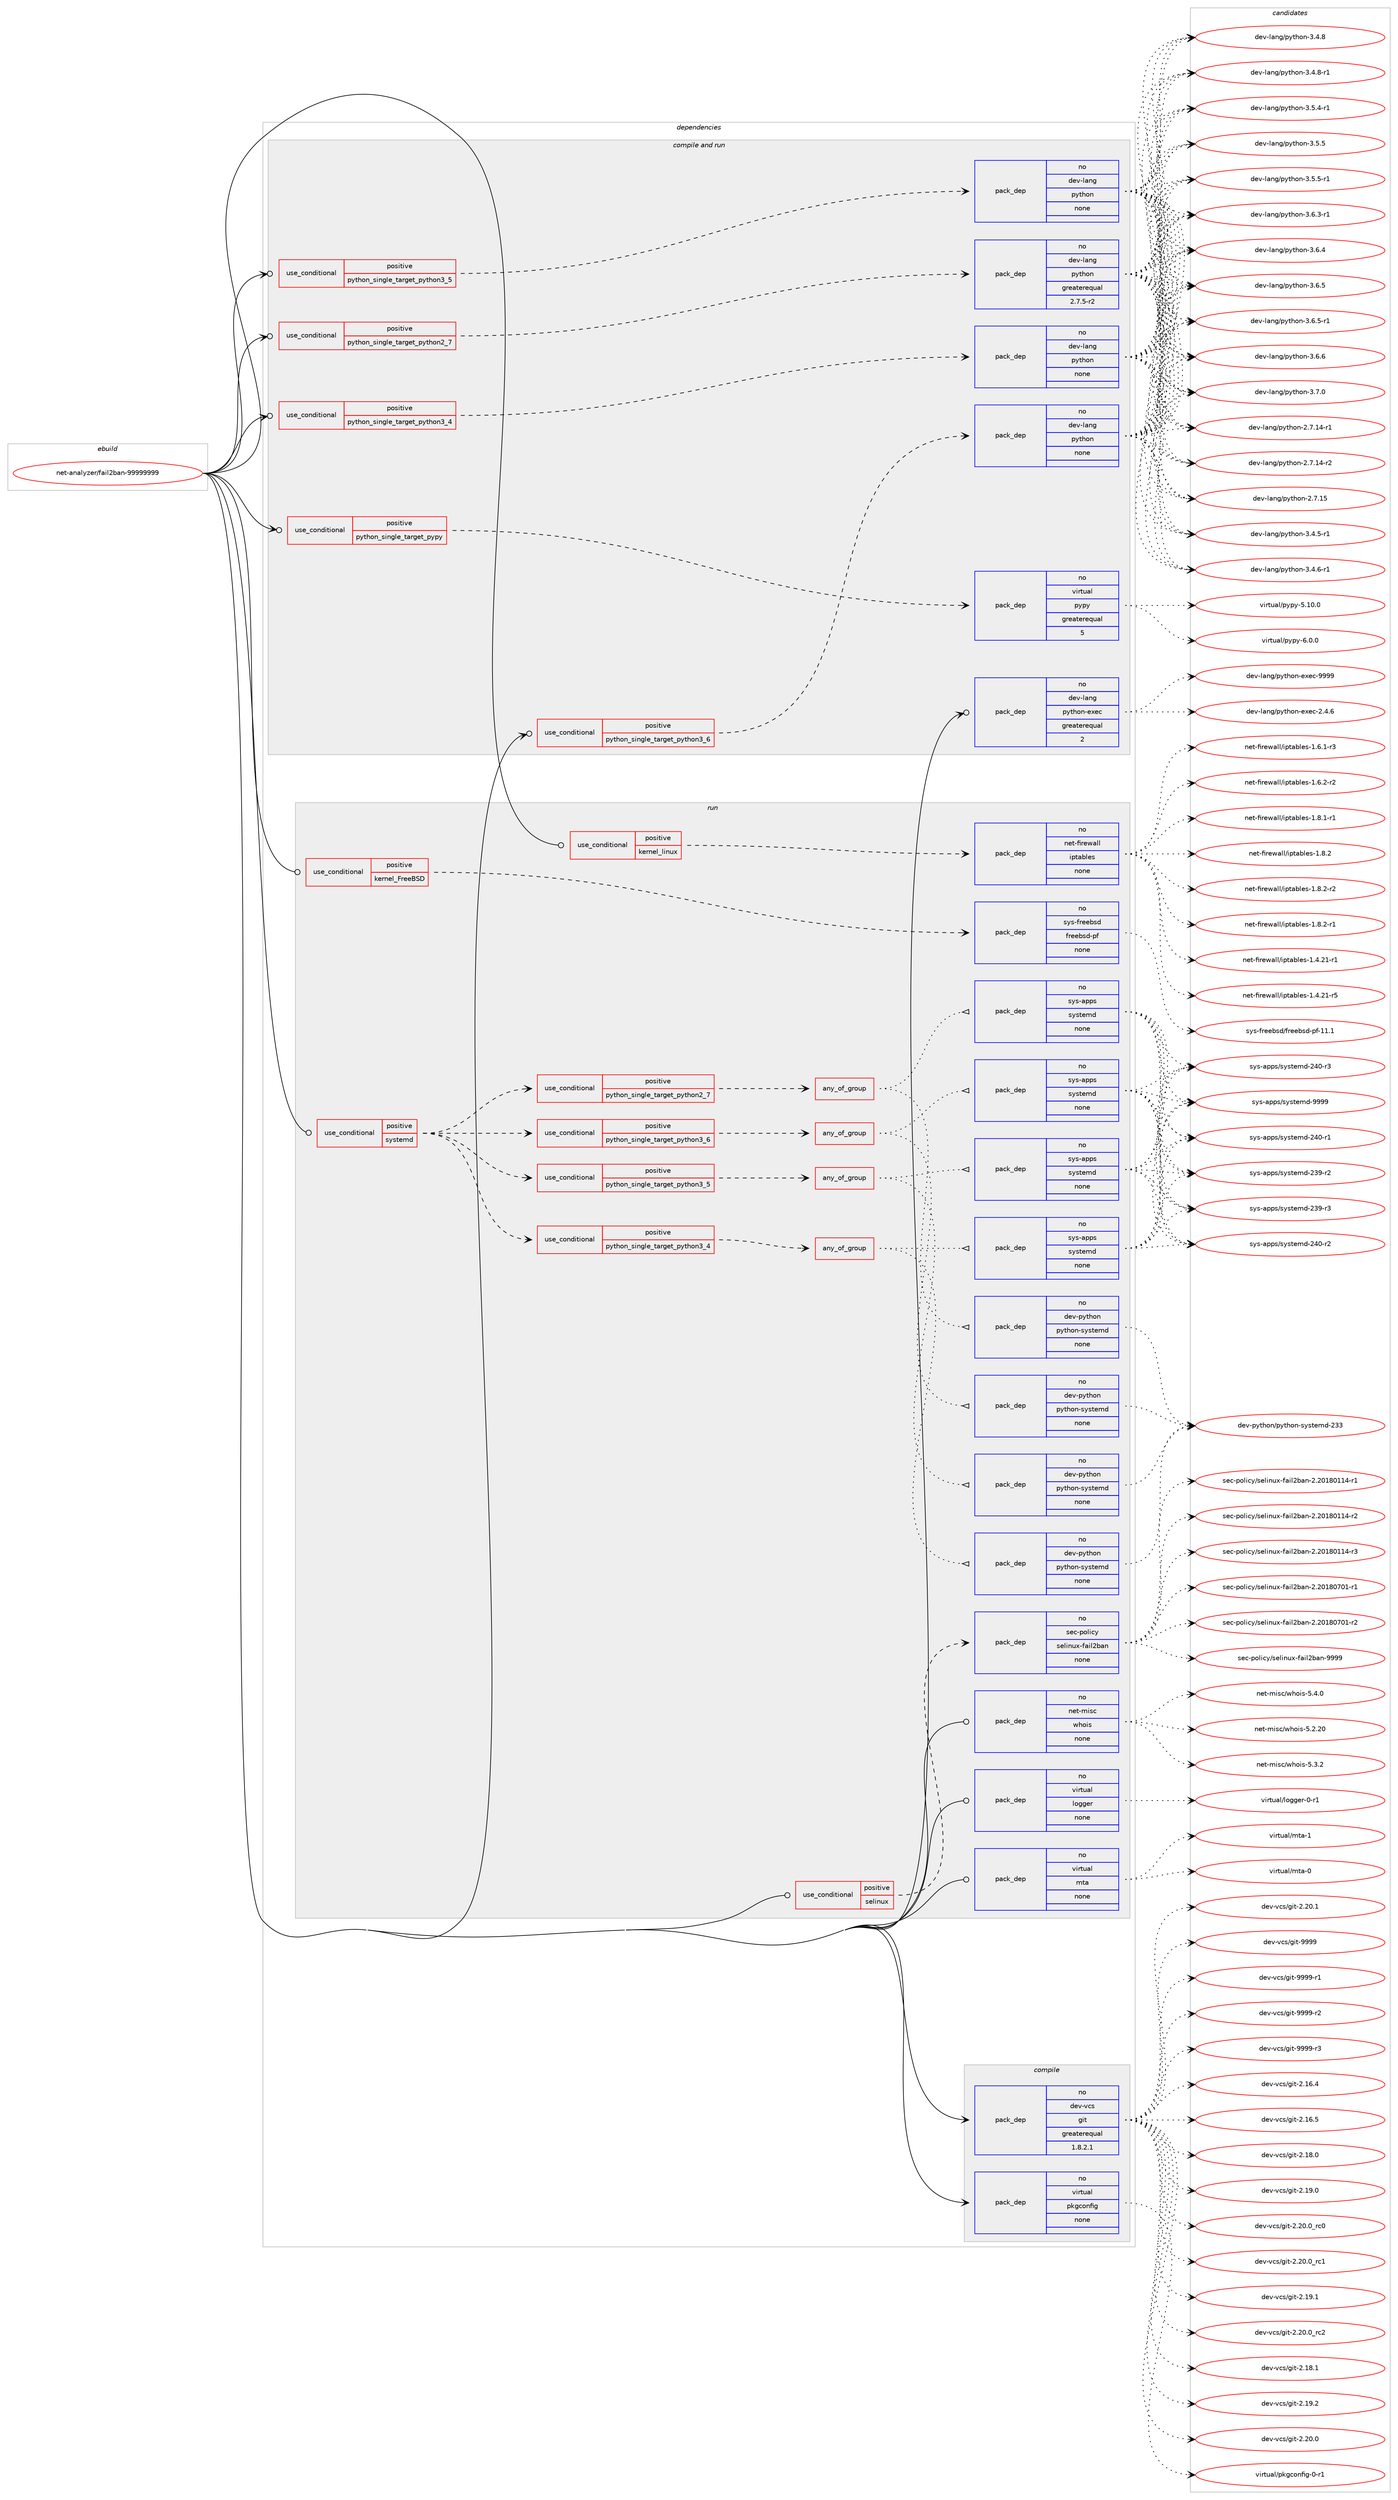 digraph prolog {

# *************
# Graph options
# *************

newrank=true;
concentrate=true;
compound=true;
graph [rankdir=LR,fontname=Helvetica,fontsize=10,ranksep=1.5];#, ranksep=2.5, nodesep=0.2];
edge  [arrowhead=vee];
node  [fontname=Helvetica,fontsize=10];

# **********
# The ebuild
# **********

subgraph cluster_leftcol {
color=gray;
rank=same;
label=<<i>ebuild</i>>;
id [label="net-analyzer/fail2ban-99999999", color=red, width=4, href="../net-analyzer/fail2ban-99999999.svg"];
}

# ****************
# The dependencies
# ****************

subgraph cluster_midcol {
color=gray;
label=<<i>dependencies</i>>;
subgraph cluster_compile {
fillcolor="#eeeeee";
style=filled;
label=<<i>compile</i>>;
subgraph pack2338 {
dependency2750 [label=<<TABLE BORDER="0" CELLBORDER="1" CELLSPACING="0" CELLPADDING="4" WIDTH="220"><TR><TD ROWSPAN="6" CELLPADDING="30">pack_dep</TD></TR><TR><TD WIDTH="110">no</TD></TR><TR><TD>dev-vcs</TD></TR><TR><TD>git</TD></TR><TR><TD>greaterequal</TD></TR><TR><TD>1.8.2.1</TD></TR></TABLE>>, shape=none, color=blue];
}
id:e -> dependency2750:w [weight=20,style="solid",arrowhead="vee"];
subgraph pack2339 {
dependency2751 [label=<<TABLE BORDER="0" CELLBORDER="1" CELLSPACING="0" CELLPADDING="4" WIDTH="220"><TR><TD ROWSPAN="6" CELLPADDING="30">pack_dep</TD></TR><TR><TD WIDTH="110">no</TD></TR><TR><TD>virtual</TD></TR><TR><TD>pkgconfig</TD></TR><TR><TD>none</TD></TR><TR><TD></TD></TR></TABLE>>, shape=none, color=blue];
}
id:e -> dependency2751:w [weight=20,style="solid",arrowhead="vee"];
}
subgraph cluster_compileandrun {
fillcolor="#eeeeee";
style=filled;
label=<<i>compile and run</i>>;
subgraph cond317 {
dependency2752 [label=<<TABLE BORDER="0" CELLBORDER="1" CELLSPACING="0" CELLPADDING="4"><TR><TD ROWSPAN="3" CELLPADDING="10">use_conditional</TD></TR><TR><TD>positive</TD></TR><TR><TD>python_single_target_pypy</TD></TR></TABLE>>, shape=none, color=red];
subgraph pack2340 {
dependency2753 [label=<<TABLE BORDER="0" CELLBORDER="1" CELLSPACING="0" CELLPADDING="4" WIDTH="220"><TR><TD ROWSPAN="6" CELLPADDING="30">pack_dep</TD></TR><TR><TD WIDTH="110">no</TD></TR><TR><TD>virtual</TD></TR><TR><TD>pypy</TD></TR><TR><TD>greaterequal</TD></TR><TR><TD>5</TD></TR></TABLE>>, shape=none, color=blue];
}
dependency2752:e -> dependency2753:w [weight=20,style="dashed",arrowhead="vee"];
}
id:e -> dependency2752:w [weight=20,style="solid",arrowhead="odotvee"];
subgraph cond318 {
dependency2754 [label=<<TABLE BORDER="0" CELLBORDER="1" CELLSPACING="0" CELLPADDING="4"><TR><TD ROWSPAN="3" CELLPADDING="10">use_conditional</TD></TR><TR><TD>positive</TD></TR><TR><TD>python_single_target_python2_7</TD></TR></TABLE>>, shape=none, color=red];
subgraph pack2341 {
dependency2755 [label=<<TABLE BORDER="0" CELLBORDER="1" CELLSPACING="0" CELLPADDING="4" WIDTH="220"><TR><TD ROWSPAN="6" CELLPADDING="30">pack_dep</TD></TR><TR><TD WIDTH="110">no</TD></TR><TR><TD>dev-lang</TD></TR><TR><TD>python</TD></TR><TR><TD>greaterequal</TD></TR><TR><TD>2.7.5-r2</TD></TR></TABLE>>, shape=none, color=blue];
}
dependency2754:e -> dependency2755:w [weight=20,style="dashed",arrowhead="vee"];
}
id:e -> dependency2754:w [weight=20,style="solid",arrowhead="odotvee"];
subgraph cond319 {
dependency2756 [label=<<TABLE BORDER="0" CELLBORDER="1" CELLSPACING="0" CELLPADDING="4"><TR><TD ROWSPAN="3" CELLPADDING="10">use_conditional</TD></TR><TR><TD>positive</TD></TR><TR><TD>python_single_target_python3_4</TD></TR></TABLE>>, shape=none, color=red];
subgraph pack2342 {
dependency2757 [label=<<TABLE BORDER="0" CELLBORDER="1" CELLSPACING="0" CELLPADDING="4" WIDTH="220"><TR><TD ROWSPAN="6" CELLPADDING="30">pack_dep</TD></TR><TR><TD WIDTH="110">no</TD></TR><TR><TD>dev-lang</TD></TR><TR><TD>python</TD></TR><TR><TD>none</TD></TR><TR><TD></TD></TR></TABLE>>, shape=none, color=blue];
}
dependency2756:e -> dependency2757:w [weight=20,style="dashed",arrowhead="vee"];
}
id:e -> dependency2756:w [weight=20,style="solid",arrowhead="odotvee"];
subgraph cond320 {
dependency2758 [label=<<TABLE BORDER="0" CELLBORDER="1" CELLSPACING="0" CELLPADDING="4"><TR><TD ROWSPAN="3" CELLPADDING="10">use_conditional</TD></TR><TR><TD>positive</TD></TR><TR><TD>python_single_target_python3_5</TD></TR></TABLE>>, shape=none, color=red];
subgraph pack2343 {
dependency2759 [label=<<TABLE BORDER="0" CELLBORDER="1" CELLSPACING="0" CELLPADDING="4" WIDTH="220"><TR><TD ROWSPAN="6" CELLPADDING="30">pack_dep</TD></TR><TR><TD WIDTH="110">no</TD></TR><TR><TD>dev-lang</TD></TR><TR><TD>python</TD></TR><TR><TD>none</TD></TR><TR><TD></TD></TR></TABLE>>, shape=none, color=blue];
}
dependency2758:e -> dependency2759:w [weight=20,style="dashed",arrowhead="vee"];
}
id:e -> dependency2758:w [weight=20,style="solid",arrowhead="odotvee"];
subgraph cond321 {
dependency2760 [label=<<TABLE BORDER="0" CELLBORDER="1" CELLSPACING="0" CELLPADDING="4"><TR><TD ROWSPAN="3" CELLPADDING="10">use_conditional</TD></TR><TR><TD>positive</TD></TR><TR><TD>python_single_target_python3_6</TD></TR></TABLE>>, shape=none, color=red];
subgraph pack2344 {
dependency2761 [label=<<TABLE BORDER="0" CELLBORDER="1" CELLSPACING="0" CELLPADDING="4" WIDTH="220"><TR><TD ROWSPAN="6" CELLPADDING="30">pack_dep</TD></TR><TR><TD WIDTH="110">no</TD></TR><TR><TD>dev-lang</TD></TR><TR><TD>python</TD></TR><TR><TD>none</TD></TR><TR><TD></TD></TR></TABLE>>, shape=none, color=blue];
}
dependency2760:e -> dependency2761:w [weight=20,style="dashed",arrowhead="vee"];
}
id:e -> dependency2760:w [weight=20,style="solid",arrowhead="odotvee"];
subgraph pack2345 {
dependency2762 [label=<<TABLE BORDER="0" CELLBORDER="1" CELLSPACING="0" CELLPADDING="4" WIDTH="220"><TR><TD ROWSPAN="6" CELLPADDING="30">pack_dep</TD></TR><TR><TD WIDTH="110">no</TD></TR><TR><TD>dev-lang</TD></TR><TR><TD>python-exec</TD></TR><TR><TD>greaterequal</TD></TR><TR><TD>2</TD></TR></TABLE>>, shape=none, color=blue];
}
id:e -> dependency2762:w [weight=20,style="solid",arrowhead="odotvee"];
}
subgraph cluster_run {
fillcolor="#eeeeee";
style=filled;
label=<<i>run</i>>;
subgraph cond322 {
dependency2763 [label=<<TABLE BORDER="0" CELLBORDER="1" CELLSPACING="0" CELLPADDING="4"><TR><TD ROWSPAN="3" CELLPADDING="10">use_conditional</TD></TR><TR><TD>positive</TD></TR><TR><TD>kernel_FreeBSD</TD></TR></TABLE>>, shape=none, color=red];
subgraph pack2346 {
dependency2764 [label=<<TABLE BORDER="0" CELLBORDER="1" CELLSPACING="0" CELLPADDING="4" WIDTH="220"><TR><TD ROWSPAN="6" CELLPADDING="30">pack_dep</TD></TR><TR><TD WIDTH="110">no</TD></TR><TR><TD>sys-freebsd</TD></TR><TR><TD>freebsd-pf</TD></TR><TR><TD>none</TD></TR><TR><TD></TD></TR></TABLE>>, shape=none, color=blue];
}
dependency2763:e -> dependency2764:w [weight=20,style="dashed",arrowhead="vee"];
}
id:e -> dependency2763:w [weight=20,style="solid",arrowhead="odot"];
subgraph cond323 {
dependency2765 [label=<<TABLE BORDER="0" CELLBORDER="1" CELLSPACING="0" CELLPADDING="4"><TR><TD ROWSPAN="3" CELLPADDING="10">use_conditional</TD></TR><TR><TD>positive</TD></TR><TR><TD>kernel_linux</TD></TR></TABLE>>, shape=none, color=red];
subgraph pack2347 {
dependency2766 [label=<<TABLE BORDER="0" CELLBORDER="1" CELLSPACING="0" CELLPADDING="4" WIDTH="220"><TR><TD ROWSPAN="6" CELLPADDING="30">pack_dep</TD></TR><TR><TD WIDTH="110">no</TD></TR><TR><TD>net-firewall</TD></TR><TR><TD>iptables</TD></TR><TR><TD>none</TD></TR><TR><TD></TD></TR></TABLE>>, shape=none, color=blue];
}
dependency2765:e -> dependency2766:w [weight=20,style="dashed",arrowhead="vee"];
}
id:e -> dependency2765:w [weight=20,style="solid",arrowhead="odot"];
subgraph cond324 {
dependency2767 [label=<<TABLE BORDER="0" CELLBORDER="1" CELLSPACING="0" CELLPADDING="4"><TR><TD ROWSPAN="3" CELLPADDING="10">use_conditional</TD></TR><TR><TD>positive</TD></TR><TR><TD>selinux</TD></TR></TABLE>>, shape=none, color=red];
subgraph pack2348 {
dependency2768 [label=<<TABLE BORDER="0" CELLBORDER="1" CELLSPACING="0" CELLPADDING="4" WIDTH="220"><TR><TD ROWSPAN="6" CELLPADDING="30">pack_dep</TD></TR><TR><TD WIDTH="110">no</TD></TR><TR><TD>sec-policy</TD></TR><TR><TD>selinux-fail2ban</TD></TR><TR><TD>none</TD></TR><TR><TD></TD></TR></TABLE>>, shape=none, color=blue];
}
dependency2767:e -> dependency2768:w [weight=20,style="dashed",arrowhead="vee"];
}
id:e -> dependency2767:w [weight=20,style="solid",arrowhead="odot"];
subgraph cond325 {
dependency2769 [label=<<TABLE BORDER="0" CELLBORDER="1" CELLSPACING="0" CELLPADDING="4"><TR><TD ROWSPAN="3" CELLPADDING="10">use_conditional</TD></TR><TR><TD>positive</TD></TR><TR><TD>systemd</TD></TR></TABLE>>, shape=none, color=red];
subgraph cond326 {
dependency2770 [label=<<TABLE BORDER="0" CELLBORDER="1" CELLSPACING="0" CELLPADDING="4"><TR><TD ROWSPAN="3" CELLPADDING="10">use_conditional</TD></TR><TR><TD>positive</TD></TR><TR><TD>python_single_target_python2_7</TD></TR></TABLE>>, shape=none, color=red];
subgraph any94 {
dependency2771 [label=<<TABLE BORDER="0" CELLBORDER="1" CELLSPACING="0" CELLPADDING="4"><TR><TD CELLPADDING="10">any_of_group</TD></TR></TABLE>>, shape=none, color=red];subgraph pack2349 {
dependency2772 [label=<<TABLE BORDER="0" CELLBORDER="1" CELLSPACING="0" CELLPADDING="4" WIDTH="220"><TR><TD ROWSPAN="6" CELLPADDING="30">pack_dep</TD></TR><TR><TD WIDTH="110">no</TD></TR><TR><TD>dev-python</TD></TR><TR><TD>python-systemd</TD></TR><TR><TD>none</TD></TR><TR><TD></TD></TR></TABLE>>, shape=none, color=blue];
}
dependency2771:e -> dependency2772:w [weight=20,style="dotted",arrowhead="oinv"];
subgraph pack2350 {
dependency2773 [label=<<TABLE BORDER="0" CELLBORDER="1" CELLSPACING="0" CELLPADDING="4" WIDTH="220"><TR><TD ROWSPAN="6" CELLPADDING="30">pack_dep</TD></TR><TR><TD WIDTH="110">no</TD></TR><TR><TD>sys-apps</TD></TR><TR><TD>systemd</TD></TR><TR><TD>none</TD></TR><TR><TD></TD></TR></TABLE>>, shape=none, color=blue];
}
dependency2771:e -> dependency2773:w [weight=20,style="dotted",arrowhead="oinv"];
}
dependency2770:e -> dependency2771:w [weight=20,style="dashed",arrowhead="vee"];
}
dependency2769:e -> dependency2770:w [weight=20,style="dashed",arrowhead="vee"];
subgraph cond327 {
dependency2774 [label=<<TABLE BORDER="0" CELLBORDER="1" CELLSPACING="0" CELLPADDING="4"><TR><TD ROWSPAN="3" CELLPADDING="10">use_conditional</TD></TR><TR><TD>positive</TD></TR><TR><TD>python_single_target_python3_4</TD></TR></TABLE>>, shape=none, color=red];
subgraph any95 {
dependency2775 [label=<<TABLE BORDER="0" CELLBORDER="1" CELLSPACING="0" CELLPADDING="4"><TR><TD CELLPADDING="10">any_of_group</TD></TR></TABLE>>, shape=none, color=red];subgraph pack2351 {
dependency2776 [label=<<TABLE BORDER="0" CELLBORDER="1" CELLSPACING="0" CELLPADDING="4" WIDTH="220"><TR><TD ROWSPAN="6" CELLPADDING="30">pack_dep</TD></TR><TR><TD WIDTH="110">no</TD></TR><TR><TD>dev-python</TD></TR><TR><TD>python-systemd</TD></TR><TR><TD>none</TD></TR><TR><TD></TD></TR></TABLE>>, shape=none, color=blue];
}
dependency2775:e -> dependency2776:w [weight=20,style="dotted",arrowhead="oinv"];
subgraph pack2352 {
dependency2777 [label=<<TABLE BORDER="0" CELLBORDER="1" CELLSPACING="0" CELLPADDING="4" WIDTH="220"><TR><TD ROWSPAN="6" CELLPADDING="30">pack_dep</TD></TR><TR><TD WIDTH="110">no</TD></TR><TR><TD>sys-apps</TD></TR><TR><TD>systemd</TD></TR><TR><TD>none</TD></TR><TR><TD></TD></TR></TABLE>>, shape=none, color=blue];
}
dependency2775:e -> dependency2777:w [weight=20,style="dotted",arrowhead="oinv"];
}
dependency2774:e -> dependency2775:w [weight=20,style="dashed",arrowhead="vee"];
}
dependency2769:e -> dependency2774:w [weight=20,style="dashed",arrowhead="vee"];
subgraph cond328 {
dependency2778 [label=<<TABLE BORDER="0" CELLBORDER="1" CELLSPACING="0" CELLPADDING="4"><TR><TD ROWSPAN="3" CELLPADDING="10">use_conditional</TD></TR><TR><TD>positive</TD></TR><TR><TD>python_single_target_python3_5</TD></TR></TABLE>>, shape=none, color=red];
subgraph any96 {
dependency2779 [label=<<TABLE BORDER="0" CELLBORDER="1" CELLSPACING="0" CELLPADDING="4"><TR><TD CELLPADDING="10">any_of_group</TD></TR></TABLE>>, shape=none, color=red];subgraph pack2353 {
dependency2780 [label=<<TABLE BORDER="0" CELLBORDER="1" CELLSPACING="0" CELLPADDING="4" WIDTH="220"><TR><TD ROWSPAN="6" CELLPADDING="30">pack_dep</TD></TR><TR><TD WIDTH="110">no</TD></TR><TR><TD>dev-python</TD></TR><TR><TD>python-systemd</TD></TR><TR><TD>none</TD></TR><TR><TD></TD></TR></TABLE>>, shape=none, color=blue];
}
dependency2779:e -> dependency2780:w [weight=20,style="dotted",arrowhead="oinv"];
subgraph pack2354 {
dependency2781 [label=<<TABLE BORDER="0" CELLBORDER="1" CELLSPACING="0" CELLPADDING="4" WIDTH="220"><TR><TD ROWSPAN="6" CELLPADDING="30">pack_dep</TD></TR><TR><TD WIDTH="110">no</TD></TR><TR><TD>sys-apps</TD></TR><TR><TD>systemd</TD></TR><TR><TD>none</TD></TR><TR><TD></TD></TR></TABLE>>, shape=none, color=blue];
}
dependency2779:e -> dependency2781:w [weight=20,style="dotted",arrowhead="oinv"];
}
dependency2778:e -> dependency2779:w [weight=20,style="dashed",arrowhead="vee"];
}
dependency2769:e -> dependency2778:w [weight=20,style="dashed",arrowhead="vee"];
subgraph cond329 {
dependency2782 [label=<<TABLE BORDER="0" CELLBORDER="1" CELLSPACING="0" CELLPADDING="4"><TR><TD ROWSPAN="3" CELLPADDING="10">use_conditional</TD></TR><TR><TD>positive</TD></TR><TR><TD>python_single_target_python3_6</TD></TR></TABLE>>, shape=none, color=red];
subgraph any97 {
dependency2783 [label=<<TABLE BORDER="0" CELLBORDER="1" CELLSPACING="0" CELLPADDING="4"><TR><TD CELLPADDING="10">any_of_group</TD></TR></TABLE>>, shape=none, color=red];subgraph pack2355 {
dependency2784 [label=<<TABLE BORDER="0" CELLBORDER="1" CELLSPACING="0" CELLPADDING="4" WIDTH="220"><TR><TD ROWSPAN="6" CELLPADDING="30">pack_dep</TD></TR><TR><TD WIDTH="110">no</TD></TR><TR><TD>dev-python</TD></TR><TR><TD>python-systemd</TD></TR><TR><TD>none</TD></TR><TR><TD></TD></TR></TABLE>>, shape=none, color=blue];
}
dependency2783:e -> dependency2784:w [weight=20,style="dotted",arrowhead="oinv"];
subgraph pack2356 {
dependency2785 [label=<<TABLE BORDER="0" CELLBORDER="1" CELLSPACING="0" CELLPADDING="4" WIDTH="220"><TR><TD ROWSPAN="6" CELLPADDING="30">pack_dep</TD></TR><TR><TD WIDTH="110">no</TD></TR><TR><TD>sys-apps</TD></TR><TR><TD>systemd</TD></TR><TR><TD>none</TD></TR><TR><TD></TD></TR></TABLE>>, shape=none, color=blue];
}
dependency2783:e -> dependency2785:w [weight=20,style="dotted",arrowhead="oinv"];
}
dependency2782:e -> dependency2783:w [weight=20,style="dashed",arrowhead="vee"];
}
dependency2769:e -> dependency2782:w [weight=20,style="dashed",arrowhead="vee"];
}
id:e -> dependency2769:w [weight=20,style="solid",arrowhead="odot"];
subgraph pack2357 {
dependency2786 [label=<<TABLE BORDER="0" CELLBORDER="1" CELLSPACING="0" CELLPADDING="4" WIDTH="220"><TR><TD ROWSPAN="6" CELLPADDING="30">pack_dep</TD></TR><TR><TD WIDTH="110">no</TD></TR><TR><TD>net-misc</TD></TR><TR><TD>whois</TD></TR><TR><TD>none</TD></TR><TR><TD></TD></TR></TABLE>>, shape=none, color=blue];
}
id:e -> dependency2786:w [weight=20,style="solid",arrowhead="odot"];
subgraph pack2358 {
dependency2787 [label=<<TABLE BORDER="0" CELLBORDER="1" CELLSPACING="0" CELLPADDING="4" WIDTH="220"><TR><TD ROWSPAN="6" CELLPADDING="30">pack_dep</TD></TR><TR><TD WIDTH="110">no</TD></TR><TR><TD>virtual</TD></TR><TR><TD>logger</TD></TR><TR><TD>none</TD></TR><TR><TD></TD></TR></TABLE>>, shape=none, color=blue];
}
id:e -> dependency2787:w [weight=20,style="solid",arrowhead="odot"];
subgraph pack2359 {
dependency2788 [label=<<TABLE BORDER="0" CELLBORDER="1" CELLSPACING="0" CELLPADDING="4" WIDTH="220"><TR><TD ROWSPAN="6" CELLPADDING="30">pack_dep</TD></TR><TR><TD WIDTH="110">no</TD></TR><TR><TD>virtual</TD></TR><TR><TD>mta</TD></TR><TR><TD>none</TD></TR><TR><TD></TD></TR></TABLE>>, shape=none, color=blue];
}
id:e -> dependency2788:w [weight=20,style="solid",arrowhead="odot"];
}
}

# **************
# The candidates
# **************

subgraph cluster_choices {
rank=same;
color=gray;
label=<<i>candidates</i>>;

subgraph choice2338 {
color=black;
nodesep=1;
choice10010111845118991154710310511645504649544652 [label="dev-vcs/git-2.16.4", color=red, width=4,href="../dev-vcs/git-2.16.4.svg"];
choice10010111845118991154710310511645504649544653 [label="dev-vcs/git-2.16.5", color=red, width=4,href="../dev-vcs/git-2.16.5.svg"];
choice10010111845118991154710310511645504649564648 [label="dev-vcs/git-2.18.0", color=red, width=4,href="../dev-vcs/git-2.18.0.svg"];
choice10010111845118991154710310511645504649574648 [label="dev-vcs/git-2.19.0", color=red, width=4,href="../dev-vcs/git-2.19.0.svg"];
choice10010111845118991154710310511645504650484648951149948 [label="dev-vcs/git-2.20.0_rc0", color=red, width=4,href="../dev-vcs/git-2.20.0_rc0.svg"];
choice10010111845118991154710310511645504650484648951149949 [label="dev-vcs/git-2.20.0_rc1", color=red, width=4,href="../dev-vcs/git-2.20.0_rc1.svg"];
choice10010111845118991154710310511645504649574649 [label="dev-vcs/git-2.19.1", color=red, width=4,href="../dev-vcs/git-2.19.1.svg"];
choice10010111845118991154710310511645504650484648951149950 [label="dev-vcs/git-2.20.0_rc2", color=red, width=4,href="../dev-vcs/git-2.20.0_rc2.svg"];
choice10010111845118991154710310511645504649564649 [label="dev-vcs/git-2.18.1", color=red, width=4,href="../dev-vcs/git-2.18.1.svg"];
choice10010111845118991154710310511645504649574650 [label="dev-vcs/git-2.19.2", color=red, width=4,href="../dev-vcs/git-2.19.2.svg"];
choice10010111845118991154710310511645504650484648 [label="dev-vcs/git-2.20.0", color=red, width=4,href="../dev-vcs/git-2.20.0.svg"];
choice10010111845118991154710310511645504650484649 [label="dev-vcs/git-2.20.1", color=red, width=4,href="../dev-vcs/git-2.20.1.svg"];
choice1001011184511899115471031051164557575757 [label="dev-vcs/git-9999", color=red, width=4,href="../dev-vcs/git-9999.svg"];
choice10010111845118991154710310511645575757574511449 [label="dev-vcs/git-9999-r1", color=red, width=4,href="../dev-vcs/git-9999-r1.svg"];
choice10010111845118991154710310511645575757574511450 [label="dev-vcs/git-9999-r2", color=red, width=4,href="../dev-vcs/git-9999-r2.svg"];
choice10010111845118991154710310511645575757574511451 [label="dev-vcs/git-9999-r3", color=red, width=4,href="../dev-vcs/git-9999-r3.svg"];
dependency2750:e -> choice10010111845118991154710310511645504649544652:w [style=dotted,weight="100"];
dependency2750:e -> choice10010111845118991154710310511645504649544653:w [style=dotted,weight="100"];
dependency2750:e -> choice10010111845118991154710310511645504649564648:w [style=dotted,weight="100"];
dependency2750:e -> choice10010111845118991154710310511645504649574648:w [style=dotted,weight="100"];
dependency2750:e -> choice10010111845118991154710310511645504650484648951149948:w [style=dotted,weight="100"];
dependency2750:e -> choice10010111845118991154710310511645504650484648951149949:w [style=dotted,weight="100"];
dependency2750:e -> choice10010111845118991154710310511645504649574649:w [style=dotted,weight="100"];
dependency2750:e -> choice10010111845118991154710310511645504650484648951149950:w [style=dotted,weight="100"];
dependency2750:e -> choice10010111845118991154710310511645504649564649:w [style=dotted,weight="100"];
dependency2750:e -> choice10010111845118991154710310511645504649574650:w [style=dotted,weight="100"];
dependency2750:e -> choice10010111845118991154710310511645504650484648:w [style=dotted,weight="100"];
dependency2750:e -> choice10010111845118991154710310511645504650484649:w [style=dotted,weight="100"];
dependency2750:e -> choice1001011184511899115471031051164557575757:w [style=dotted,weight="100"];
dependency2750:e -> choice10010111845118991154710310511645575757574511449:w [style=dotted,weight="100"];
dependency2750:e -> choice10010111845118991154710310511645575757574511450:w [style=dotted,weight="100"];
dependency2750:e -> choice10010111845118991154710310511645575757574511451:w [style=dotted,weight="100"];
}
subgraph choice2339 {
color=black;
nodesep=1;
choice11810511411611797108471121071039911111010210510345484511449 [label="virtual/pkgconfig-0-r1", color=red, width=4,href="../virtual/pkgconfig-0-r1.svg"];
dependency2751:e -> choice11810511411611797108471121071039911111010210510345484511449:w [style=dotted,weight="100"];
}
subgraph choice2340 {
color=black;
nodesep=1;
choice118105114116117971084711212111212145534649484648 [label="virtual/pypy-5.10.0", color=red, width=4,href="../virtual/pypy-5.10.0.svg"];
choice1181051141161179710847112121112121455446484648 [label="virtual/pypy-6.0.0", color=red, width=4,href="../virtual/pypy-6.0.0.svg"];
dependency2753:e -> choice118105114116117971084711212111212145534649484648:w [style=dotted,weight="100"];
dependency2753:e -> choice1181051141161179710847112121112121455446484648:w [style=dotted,weight="100"];
}
subgraph choice2341 {
color=black;
nodesep=1;
choice100101118451089711010347112121116104111110455046554649524511449 [label="dev-lang/python-2.7.14-r1", color=red, width=4,href="../dev-lang/python-2.7.14-r1.svg"];
choice100101118451089711010347112121116104111110455046554649524511450 [label="dev-lang/python-2.7.14-r2", color=red, width=4,href="../dev-lang/python-2.7.14-r2.svg"];
choice10010111845108971101034711212111610411111045504655464953 [label="dev-lang/python-2.7.15", color=red, width=4,href="../dev-lang/python-2.7.15.svg"];
choice1001011184510897110103471121211161041111104551465246534511449 [label="dev-lang/python-3.4.5-r1", color=red, width=4,href="../dev-lang/python-3.4.5-r1.svg"];
choice1001011184510897110103471121211161041111104551465246544511449 [label="dev-lang/python-3.4.6-r1", color=red, width=4,href="../dev-lang/python-3.4.6-r1.svg"];
choice100101118451089711010347112121116104111110455146524656 [label="dev-lang/python-3.4.8", color=red, width=4,href="../dev-lang/python-3.4.8.svg"];
choice1001011184510897110103471121211161041111104551465246564511449 [label="dev-lang/python-3.4.8-r1", color=red, width=4,href="../dev-lang/python-3.4.8-r1.svg"];
choice1001011184510897110103471121211161041111104551465346524511449 [label="dev-lang/python-3.5.4-r1", color=red, width=4,href="../dev-lang/python-3.5.4-r1.svg"];
choice100101118451089711010347112121116104111110455146534653 [label="dev-lang/python-3.5.5", color=red, width=4,href="../dev-lang/python-3.5.5.svg"];
choice1001011184510897110103471121211161041111104551465346534511449 [label="dev-lang/python-3.5.5-r1", color=red, width=4,href="../dev-lang/python-3.5.5-r1.svg"];
choice1001011184510897110103471121211161041111104551465446514511449 [label="dev-lang/python-3.6.3-r1", color=red, width=4,href="../dev-lang/python-3.6.3-r1.svg"];
choice100101118451089711010347112121116104111110455146544652 [label="dev-lang/python-3.6.4", color=red, width=4,href="../dev-lang/python-3.6.4.svg"];
choice100101118451089711010347112121116104111110455146544653 [label="dev-lang/python-3.6.5", color=red, width=4,href="../dev-lang/python-3.6.5.svg"];
choice1001011184510897110103471121211161041111104551465446534511449 [label="dev-lang/python-3.6.5-r1", color=red, width=4,href="../dev-lang/python-3.6.5-r1.svg"];
choice100101118451089711010347112121116104111110455146544654 [label="dev-lang/python-3.6.6", color=red, width=4,href="../dev-lang/python-3.6.6.svg"];
choice100101118451089711010347112121116104111110455146554648 [label="dev-lang/python-3.7.0", color=red, width=4,href="../dev-lang/python-3.7.0.svg"];
dependency2755:e -> choice100101118451089711010347112121116104111110455046554649524511449:w [style=dotted,weight="100"];
dependency2755:e -> choice100101118451089711010347112121116104111110455046554649524511450:w [style=dotted,weight="100"];
dependency2755:e -> choice10010111845108971101034711212111610411111045504655464953:w [style=dotted,weight="100"];
dependency2755:e -> choice1001011184510897110103471121211161041111104551465246534511449:w [style=dotted,weight="100"];
dependency2755:e -> choice1001011184510897110103471121211161041111104551465246544511449:w [style=dotted,weight="100"];
dependency2755:e -> choice100101118451089711010347112121116104111110455146524656:w [style=dotted,weight="100"];
dependency2755:e -> choice1001011184510897110103471121211161041111104551465246564511449:w [style=dotted,weight="100"];
dependency2755:e -> choice1001011184510897110103471121211161041111104551465346524511449:w [style=dotted,weight="100"];
dependency2755:e -> choice100101118451089711010347112121116104111110455146534653:w [style=dotted,weight="100"];
dependency2755:e -> choice1001011184510897110103471121211161041111104551465346534511449:w [style=dotted,weight="100"];
dependency2755:e -> choice1001011184510897110103471121211161041111104551465446514511449:w [style=dotted,weight="100"];
dependency2755:e -> choice100101118451089711010347112121116104111110455146544652:w [style=dotted,weight="100"];
dependency2755:e -> choice100101118451089711010347112121116104111110455146544653:w [style=dotted,weight="100"];
dependency2755:e -> choice1001011184510897110103471121211161041111104551465446534511449:w [style=dotted,weight="100"];
dependency2755:e -> choice100101118451089711010347112121116104111110455146544654:w [style=dotted,weight="100"];
dependency2755:e -> choice100101118451089711010347112121116104111110455146554648:w [style=dotted,weight="100"];
}
subgraph choice2342 {
color=black;
nodesep=1;
choice100101118451089711010347112121116104111110455046554649524511449 [label="dev-lang/python-2.7.14-r1", color=red, width=4,href="../dev-lang/python-2.7.14-r1.svg"];
choice100101118451089711010347112121116104111110455046554649524511450 [label="dev-lang/python-2.7.14-r2", color=red, width=4,href="../dev-lang/python-2.7.14-r2.svg"];
choice10010111845108971101034711212111610411111045504655464953 [label="dev-lang/python-2.7.15", color=red, width=4,href="../dev-lang/python-2.7.15.svg"];
choice1001011184510897110103471121211161041111104551465246534511449 [label="dev-lang/python-3.4.5-r1", color=red, width=4,href="../dev-lang/python-3.4.5-r1.svg"];
choice1001011184510897110103471121211161041111104551465246544511449 [label="dev-lang/python-3.4.6-r1", color=red, width=4,href="../dev-lang/python-3.4.6-r1.svg"];
choice100101118451089711010347112121116104111110455146524656 [label="dev-lang/python-3.4.8", color=red, width=4,href="../dev-lang/python-3.4.8.svg"];
choice1001011184510897110103471121211161041111104551465246564511449 [label="dev-lang/python-3.4.8-r1", color=red, width=4,href="../dev-lang/python-3.4.8-r1.svg"];
choice1001011184510897110103471121211161041111104551465346524511449 [label="dev-lang/python-3.5.4-r1", color=red, width=4,href="../dev-lang/python-3.5.4-r1.svg"];
choice100101118451089711010347112121116104111110455146534653 [label="dev-lang/python-3.5.5", color=red, width=4,href="../dev-lang/python-3.5.5.svg"];
choice1001011184510897110103471121211161041111104551465346534511449 [label="dev-lang/python-3.5.5-r1", color=red, width=4,href="../dev-lang/python-3.5.5-r1.svg"];
choice1001011184510897110103471121211161041111104551465446514511449 [label="dev-lang/python-3.6.3-r1", color=red, width=4,href="../dev-lang/python-3.6.3-r1.svg"];
choice100101118451089711010347112121116104111110455146544652 [label="dev-lang/python-3.6.4", color=red, width=4,href="../dev-lang/python-3.6.4.svg"];
choice100101118451089711010347112121116104111110455146544653 [label="dev-lang/python-3.6.5", color=red, width=4,href="../dev-lang/python-3.6.5.svg"];
choice1001011184510897110103471121211161041111104551465446534511449 [label="dev-lang/python-3.6.5-r1", color=red, width=4,href="../dev-lang/python-3.6.5-r1.svg"];
choice100101118451089711010347112121116104111110455146544654 [label="dev-lang/python-3.6.6", color=red, width=4,href="../dev-lang/python-3.6.6.svg"];
choice100101118451089711010347112121116104111110455146554648 [label="dev-lang/python-3.7.0", color=red, width=4,href="../dev-lang/python-3.7.0.svg"];
dependency2757:e -> choice100101118451089711010347112121116104111110455046554649524511449:w [style=dotted,weight="100"];
dependency2757:e -> choice100101118451089711010347112121116104111110455046554649524511450:w [style=dotted,weight="100"];
dependency2757:e -> choice10010111845108971101034711212111610411111045504655464953:w [style=dotted,weight="100"];
dependency2757:e -> choice1001011184510897110103471121211161041111104551465246534511449:w [style=dotted,weight="100"];
dependency2757:e -> choice1001011184510897110103471121211161041111104551465246544511449:w [style=dotted,weight="100"];
dependency2757:e -> choice100101118451089711010347112121116104111110455146524656:w [style=dotted,weight="100"];
dependency2757:e -> choice1001011184510897110103471121211161041111104551465246564511449:w [style=dotted,weight="100"];
dependency2757:e -> choice1001011184510897110103471121211161041111104551465346524511449:w [style=dotted,weight="100"];
dependency2757:e -> choice100101118451089711010347112121116104111110455146534653:w [style=dotted,weight="100"];
dependency2757:e -> choice1001011184510897110103471121211161041111104551465346534511449:w [style=dotted,weight="100"];
dependency2757:e -> choice1001011184510897110103471121211161041111104551465446514511449:w [style=dotted,weight="100"];
dependency2757:e -> choice100101118451089711010347112121116104111110455146544652:w [style=dotted,weight="100"];
dependency2757:e -> choice100101118451089711010347112121116104111110455146544653:w [style=dotted,weight="100"];
dependency2757:e -> choice1001011184510897110103471121211161041111104551465446534511449:w [style=dotted,weight="100"];
dependency2757:e -> choice100101118451089711010347112121116104111110455146544654:w [style=dotted,weight="100"];
dependency2757:e -> choice100101118451089711010347112121116104111110455146554648:w [style=dotted,weight="100"];
}
subgraph choice2343 {
color=black;
nodesep=1;
choice100101118451089711010347112121116104111110455046554649524511449 [label="dev-lang/python-2.7.14-r1", color=red, width=4,href="../dev-lang/python-2.7.14-r1.svg"];
choice100101118451089711010347112121116104111110455046554649524511450 [label="dev-lang/python-2.7.14-r2", color=red, width=4,href="../dev-lang/python-2.7.14-r2.svg"];
choice10010111845108971101034711212111610411111045504655464953 [label="dev-lang/python-2.7.15", color=red, width=4,href="../dev-lang/python-2.7.15.svg"];
choice1001011184510897110103471121211161041111104551465246534511449 [label="dev-lang/python-3.4.5-r1", color=red, width=4,href="../dev-lang/python-3.4.5-r1.svg"];
choice1001011184510897110103471121211161041111104551465246544511449 [label="dev-lang/python-3.4.6-r1", color=red, width=4,href="../dev-lang/python-3.4.6-r1.svg"];
choice100101118451089711010347112121116104111110455146524656 [label="dev-lang/python-3.4.8", color=red, width=4,href="../dev-lang/python-3.4.8.svg"];
choice1001011184510897110103471121211161041111104551465246564511449 [label="dev-lang/python-3.4.8-r1", color=red, width=4,href="../dev-lang/python-3.4.8-r1.svg"];
choice1001011184510897110103471121211161041111104551465346524511449 [label="dev-lang/python-3.5.4-r1", color=red, width=4,href="../dev-lang/python-3.5.4-r1.svg"];
choice100101118451089711010347112121116104111110455146534653 [label="dev-lang/python-3.5.5", color=red, width=4,href="../dev-lang/python-3.5.5.svg"];
choice1001011184510897110103471121211161041111104551465346534511449 [label="dev-lang/python-3.5.5-r1", color=red, width=4,href="../dev-lang/python-3.5.5-r1.svg"];
choice1001011184510897110103471121211161041111104551465446514511449 [label="dev-lang/python-3.6.3-r1", color=red, width=4,href="../dev-lang/python-3.6.3-r1.svg"];
choice100101118451089711010347112121116104111110455146544652 [label="dev-lang/python-3.6.4", color=red, width=4,href="../dev-lang/python-3.6.4.svg"];
choice100101118451089711010347112121116104111110455146544653 [label="dev-lang/python-3.6.5", color=red, width=4,href="../dev-lang/python-3.6.5.svg"];
choice1001011184510897110103471121211161041111104551465446534511449 [label="dev-lang/python-3.6.5-r1", color=red, width=4,href="../dev-lang/python-3.6.5-r1.svg"];
choice100101118451089711010347112121116104111110455146544654 [label="dev-lang/python-3.6.6", color=red, width=4,href="../dev-lang/python-3.6.6.svg"];
choice100101118451089711010347112121116104111110455146554648 [label="dev-lang/python-3.7.0", color=red, width=4,href="../dev-lang/python-3.7.0.svg"];
dependency2759:e -> choice100101118451089711010347112121116104111110455046554649524511449:w [style=dotted,weight="100"];
dependency2759:e -> choice100101118451089711010347112121116104111110455046554649524511450:w [style=dotted,weight="100"];
dependency2759:e -> choice10010111845108971101034711212111610411111045504655464953:w [style=dotted,weight="100"];
dependency2759:e -> choice1001011184510897110103471121211161041111104551465246534511449:w [style=dotted,weight="100"];
dependency2759:e -> choice1001011184510897110103471121211161041111104551465246544511449:w [style=dotted,weight="100"];
dependency2759:e -> choice100101118451089711010347112121116104111110455146524656:w [style=dotted,weight="100"];
dependency2759:e -> choice1001011184510897110103471121211161041111104551465246564511449:w [style=dotted,weight="100"];
dependency2759:e -> choice1001011184510897110103471121211161041111104551465346524511449:w [style=dotted,weight="100"];
dependency2759:e -> choice100101118451089711010347112121116104111110455146534653:w [style=dotted,weight="100"];
dependency2759:e -> choice1001011184510897110103471121211161041111104551465346534511449:w [style=dotted,weight="100"];
dependency2759:e -> choice1001011184510897110103471121211161041111104551465446514511449:w [style=dotted,weight="100"];
dependency2759:e -> choice100101118451089711010347112121116104111110455146544652:w [style=dotted,weight="100"];
dependency2759:e -> choice100101118451089711010347112121116104111110455146544653:w [style=dotted,weight="100"];
dependency2759:e -> choice1001011184510897110103471121211161041111104551465446534511449:w [style=dotted,weight="100"];
dependency2759:e -> choice100101118451089711010347112121116104111110455146544654:w [style=dotted,weight="100"];
dependency2759:e -> choice100101118451089711010347112121116104111110455146554648:w [style=dotted,weight="100"];
}
subgraph choice2344 {
color=black;
nodesep=1;
choice100101118451089711010347112121116104111110455046554649524511449 [label="dev-lang/python-2.7.14-r1", color=red, width=4,href="../dev-lang/python-2.7.14-r1.svg"];
choice100101118451089711010347112121116104111110455046554649524511450 [label="dev-lang/python-2.7.14-r2", color=red, width=4,href="../dev-lang/python-2.7.14-r2.svg"];
choice10010111845108971101034711212111610411111045504655464953 [label="dev-lang/python-2.7.15", color=red, width=4,href="../dev-lang/python-2.7.15.svg"];
choice1001011184510897110103471121211161041111104551465246534511449 [label="dev-lang/python-3.4.5-r1", color=red, width=4,href="../dev-lang/python-3.4.5-r1.svg"];
choice1001011184510897110103471121211161041111104551465246544511449 [label="dev-lang/python-3.4.6-r1", color=red, width=4,href="../dev-lang/python-3.4.6-r1.svg"];
choice100101118451089711010347112121116104111110455146524656 [label="dev-lang/python-3.4.8", color=red, width=4,href="../dev-lang/python-3.4.8.svg"];
choice1001011184510897110103471121211161041111104551465246564511449 [label="dev-lang/python-3.4.8-r1", color=red, width=4,href="../dev-lang/python-3.4.8-r1.svg"];
choice1001011184510897110103471121211161041111104551465346524511449 [label="dev-lang/python-3.5.4-r1", color=red, width=4,href="../dev-lang/python-3.5.4-r1.svg"];
choice100101118451089711010347112121116104111110455146534653 [label="dev-lang/python-3.5.5", color=red, width=4,href="../dev-lang/python-3.5.5.svg"];
choice1001011184510897110103471121211161041111104551465346534511449 [label="dev-lang/python-3.5.5-r1", color=red, width=4,href="../dev-lang/python-3.5.5-r1.svg"];
choice1001011184510897110103471121211161041111104551465446514511449 [label="dev-lang/python-3.6.3-r1", color=red, width=4,href="../dev-lang/python-3.6.3-r1.svg"];
choice100101118451089711010347112121116104111110455146544652 [label="dev-lang/python-3.6.4", color=red, width=4,href="../dev-lang/python-3.6.4.svg"];
choice100101118451089711010347112121116104111110455146544653 [label="dev-lang/python-3.6.5", color=red, width=4,href="../dev-lang/python-3.6.5.svg"];
choice1001011184510897110103471121211161041111104551465446534511449 [label="dev-lang/python-3.6.5-r1", color=red, width=4,href="../dev-lang/python-3.6.5-r1.svg"];
choice100101118451089711010347112121116104111110455146544654 [label="dev-lang/python-3.6.6", color=red, width=4,href="../dev-lang/python-3.6.6.svg"];
choice100101118451089711010347112121116104111110455146554648 [label="dev-lang/python-3.7.0", color=red, width=4,href="../dev-lang/python-3.7.0.svg"];
dependency2761:e -> choice100101118451089711010347112121116104111110455046554649524511449:w [style=dotted,weight="100"];
dependency2761:e -> choice100101118451089711010347112121116104111110455046554649524511450:w [style=dotted,weight="100"];
dependency2761:e -> choice10010111845108971101034711212111610411111045504655464953:w [style=dotted,weight="100"];
dependency2761:e -> choice1001011184510897110103471121211161041111104551465246534511449:w [style=dotted,weight="100"];
dependency2761:e -> choice1001011184510897110103471121211161041111104551465246544511449:w [style=dotted,weight="100"];
dependency2761:e -> choice100101118451089711010347112121116104111110455146524656:w [style=dotted,weight="100"];
dependency2761:e -> choice1001011184510897110103471121211161041111104551465246564511449:w [style=dotted,weight="100"];
dependency2761:e -> choice1001011184510897110103471121211161041111104551465346524511449:w [style=dotted,weight="100"];
dependency2761:e -> choice100101118451089711010347112121116104111110455146534653:w [style=dotted,weight="100"];
dependency2761:e -> choice1001011184510897110103471121211161041111104551465346534511449:w [style=dotted,weight="100"];
dependency2761:e -> choice1001011184510897110103471121211161041111104551465446514511449:w [style=dotted,weight="100"];
dependency2761:e -> choice100101118451089711010347112121116104111110455146544652:w [style=dotted,weight="100"];
dependency2761:e -> choice100101118451089711010347112121116104111110455146544653:w [style=dotted,weight="100"];
dependency2761:e -> choice1001011184510897110103471121211161041111104551465446534511449:w [style=dotted,weight="100"];
dependency2761:e -> choice100101118451089711010347112121116104111110455146544654:w [style=dotted,weight="100"];
dependency2761:e -> choice100101118451089711010347112121116104111110455146554648:w [style=dotted,weight="100"];
}
subgraph choice2345 {
color=black;
nodesep=1;
choice1001011184510897110103471121211161041111104510112010199455046524654 [label="dev-lang/python-exec-2.4.6", color=red, width=4,href="../dev-lang/python-exec-2.4.6.svg"];
choice10010111845108971101034711212111610411111045101120101994557575757 [label="dev-lang/python-exec-9999", color=red, width=4,href="../dev-lang/python-exec-9999.svg"];
dependency2762:e -> choice1001011184510897110103471121211161041111104510112010199455046524654:w [style=dotted,weight="100"];
dependency2762:e -> choice10010111845108971101034711212111610411111045101120101994557575757:w [style=dotted,weight="100"];
}
subgraph choice2346 {
color=black;
nodesep=1;
choice11512111545102114101101981151004710211410110198115100451121024549494649 [label="sys-freebsd/freebsd-pf-11.1", color=red, width=4,href="../sys-freebsd/freebsd-pf-11.1.svg"];
dependency2764:e -> choice11512111545102114101101981151004710211410110198115100451121024549494649:w [style=dotted,weight="100"];
}
subgraph choice2347 {
color=black;
nodesep=1;
choice11010111645102105114101119971081084710511211697981081011154549465646504511449 [label="net-firewall/iptables-1.8.2-r1", color=red, width=4,href="../net-firewall/iptables-1.8.2-r1.svg"];
choice1101011164510210511410111997108108471051121169798108101115454946524650494511449 [label="net-firewall/iptables-1.4.21-r1", color=red, width=4,href="../net-firewall/iptables-1.4.21-r1.svg"];
choice1101011164510210511410111997108108471051121169798108101115454946524650494511453 [label="net-firewall/iptables-1.4.21-r5", color=red, width=4,href="../net-firewall/iptables-1.4.21-r5.svg"];
choice11010111645102105114101119971081084710511211697981081011154549465446494511451 [label="net-firewall/iptables-1.6.1-r3", color=red, width=4,href="../net-firewall/iptables-1.6.1-r3.svg"];
choice11010111645102105114101119971081084710511211697981081011154549465446504511450 [label="net-firewall/iptables-1.6.2-r2", color=red, width=4,href="../net-firewall/iptables-1.6.2-r2.svg"];
choice11010111645102105114101119971081084710511211697981081011154549465646494511449 [label="net-firewall/iptables-1.8.1-r1", color=red, width=4,href="../net-firewall/iptables-1.8.1-r1.svg"];
choice1101011164510210511410111997108108471051121169798108101115454946564650 [label="net-firewall/iptables-1.8.2", color=red, width=4,href="../net-firewall/iptables-1.8.2.svg"];
choice11010111645102105114101119971081084710511211697981081011154549465646504511450 [label="net-firewall/iptables-1.8.2-r2", color=red, width=4,href="../net-firewall/iptables-1.8.2-r2.svg"];
dependency2766:e -> choice11010111645102105114101119971081084710511211697981081011154549465646504511449:w [style=dotted,weight="100"];
dependency2766:e -> choice1101011164510210511410111997108108471051121169798108101115454946524650494511449:w [style=dotted,weight="100"];
dependency2766:e -> choice1101011164510210511410111997108108471051121169798108101115454946524650494511453:w [style=dotted,weight="100"];
dependency2766:e -> choice11010111645102105114101119971081084710511211697981081011154549465446494511451:w [style=dotted,weight="100"];
dependency2766:e -> choice11010111645102105114101119971081084710511211697981081011154549465446504511450:w [style=dotted,weight="100"];
dependency2766:e -> choice11010111645102105114101119971081084710511211697981081011154549465646494511449:w [style=dotted,weight="100"];
dependency2766:e -> choice1101011164510210511410111997108108471051121169798108101115454946564650:w [style=dotted,weight="100"];
dependency2766:e -> choice11010111645102105114101119971081084710511211697981081011154549465646504511450:w [style=dotted,weight="100"];
}
subgraph choice2348 {
color=black;
nodesep=1;
choice11510199451121111081059912147115101108105110117120451029710510850989711045504650484956484949524511449 [label="sec-policy/selinux-fail2ban-2.20180114-r1", color=red, width=4,href="../sec-policy/selinux-fail2ban-2.20180114-r1.svg"];
choice11510199451121111081059912147115101108105110117120451029710510850989711045504650484956484949524511450 [label="sec-policy/selinux-fail2ban-2.20180114-r2", color=red, width=4,href="../sec-policy/selinux-fail2ban-2.20180114-r2.svg"];
choice11510199451121111081059912147115101108105110117120451029710510850989711045504650484956484949524511451 [label="sec-policy/selinux-fail2ban-2.20180114-r3", color=red, width=4,href="../sec-policy/selinux-fail2ban-2.20180114-r3.svg"];
choice11510199451121111081059912147115101108105110117120451029710510850989711045504650484956485548494511449 [label="sec-policy/selinux-fail2ban-2.20180701-r1", color=red, width=4,href="../sec-policy/selinux-fail2ban-2.20180701-r1.svg"];
choice11510199451121111081059912147115101108105110117120451029710510850989711045504650484956485548494511450 [label="sec-policy/selinux-fail2ban-2.20180701-r2", color=red, width=4,href="../sec-policy/selinux-fail2ban-2.20180701-r2.svg"];
choice1151019945112111108105991214711510110810511011712045102971051085098971104557575757 [label="sec-policy/selinux-fail2ban-9999", color=red, width=4,href="../sec-policy/selinux-fail2ban-9999.svg"];
dependency2768:e -> choice11510199451121111081059912147115101108105110117120451029710510850989711045504650484956484949524511449:w [style=dotted,weight="100"];
dependency2768:e -> choice11510199451121111081059912147115101108105110117120451029710510850989711045504650484956484949524511450:w [style=dotted,weight="100"];
dependency2768:e -> choice11510199451121111081059912147115101108105110117120451029710510850989711045504650484956484949524511451:w [style=dotted,weight="100"];
dependency2768:e -> choice11510199451121111081059912147115101108105110117120451029710510850989711045504650484956485548494511449:w [style=dotted,weight="100"];
dependency2768:e -> choice11510199451121111081059912147115101108105110117120451029710510850989711045504650484956485548494511450:w [style=dotted,weight="100"];
dependency2768:e -> choice1151019945112111108105991214711510110810511011712045102971051085098971104557575757:w [style=dotted,weight="100"];
}
subgraph choice2349 {
color=black;
nodesep=1;
choice10010111845112121116104111110471121211161041111104511512111511610110910045505151 [label="dev-python/python-systemd-233", color=red, width=4,href="../dev-python/python-systemd-233.svg"];
dependency2772:e -> choice10010111845112121116104111110471121211161041111104511512111511610110910045505151:w [style=dotted,weight="100"];
}
subgraph choice2350 {
color=black;
nodesep=1;
choice115121115459711211211547115121115116101109100455052484511449 [label="sys-apps/systemd-240-r1", color=red, width=4,href="../sys-apps/systemd-240-r1.svg"];
choice115121115459711211211547115121115116101109100455051574511450 [label="sys-apps/systemd-239-r2", color=red, width=4,href="../sys-apps/systemd-239-r2.svg"];
choice115121115459711211211547115121115116101109100455051574511451 [label="sys-apps/systemd-239-r3", color=red, width=4,href="../sys-apps/systemd-239-r3.svg"];
choice115121115459711211211547115121115116101109100455052484511450 [label="sys-apps/systemd-240-r2", color=red, width=4,href="../sys-apps/systemd-240-r2.svg"];
choice115121115459711211211547115121115116101109100455052484511451 [label="sys-apps/systemd-240-r3", color=red, width=4,href="../sys-apps/systemd-240-r3.svg"];
choice1151211154597112112115471151211151161011091004557575757 [label="sys-apps/systemd-9999", color=red, width=4,href="../sys-apps/systemd-9999.svg"];
dependency2773:e -> choice115121115459711211211547115121115116101109100455052484511449:w [style=dotted,weight="100"];
dependency2773:e -> choice115121115459711211211547115121115116101109100455051574511450:w [style=dotted,weight="100"];
dependency2773:e -> choice115121115459711211211547115121115116101109100455051574511451:w [style=dotted,weight="100"];
dependency2773:e -> choice115121115459711211211547115121115116101109100455052484511450:w [style=dotted,weight="100"];
dependency2773:e -> choice115121115459711211211547115121115116101109100455052484511451:w [style=dotted,weight="100"];
dependency2773:e -> choice1151211154597112112115471151211151161011091004557575757:w [style=dotted,weight="100"];
}
subgraph choice2351 {
color=black;
nodesep=1;
choice10010111845112121116104111110471121211161041111104511512111511610110910045505151 [label="dev-python/python-systemd-233", color=red, width=4,href="../dev-python/python-systemd-233.svg"];
dependency2776:e -> choice10010111845112121116104111110471121211161041111104511512111511610110910045505151:w [style=dotted,weight="100"];
}
subgraph choice2352 {
color=black;
nodesep=1;
choice115121115459711211211547115121115116101109100455052484511449 [label="sys-apps/systemd-240-r1", color=red, width=4,href="../sys-apps/systemd-240-r1.svg"];
choice115121115459711211211547115121115116101109100455051574511450 [label="sys-apps/systemd-239-r2", color=red, width=4,href="../sys-apps/systemd-239-r2.svg"];
choice115121115459711211211547115121115116101109100455051574511451 [label="sys-apps/systemd-239-r3", color=red, width=4,href="../sys-apps/systemd-239-r3.svg"];
choice115121115459711211211547115121115116101109100455052484511450 [label="sys-apps/systemd-240-r2", color=red, width=4,href="../sys-apps/systemd-240-r2.svg"];
choice115121115459711211211547115121115116101109100455052484511451 [label="sys-apps/systemd-240-r3", color=red, width=4,href="../sys-apps/systemd-240-r3.svg"];
choice1151211154597112112115471151211151161011091004557575757 [label="sys-apps/systemd-9999", color=red, width=4,href="../sys-apps/systemd-9999.svg"];
dependency2777:e -> choice115121115459711211211547115121115116101109100455052484511449:w [style=dotted,weight="100"];
dependency2777:e -> choice115121115459711211211547115121115116101109100455051574511450:w [style=dotted,weight="100"];
dependency2777:e -> choice115121115459711211211547115121115116101109100455051574511451:w [style=dotted,weight="100"];
dependency2777:e -> choice115121115459711211211547115121115116101109100455052484511450:w [style=dotted,weight="100"];
dependency2777:e -> choice115121115459711211211547115121115116101109100455052484511451:w [style=dotted,weight="100"];
dependency2777:e -> choice1151211154597112112115471151211151161011091004557575757:w [style=dotted,weight="100"];
}
subgraph choice2353 {
color=black;
nodesep=1;
choice10010111845112121116104111110471121211161041111104511512111511610110910045505151 [label="dev-python/python-systemd-233", color=red, width=4,href="../dev-python/python-systemd-233.svg"];
dependency2780:e -> choice10010111845112121116104111110471121211161041111104511512111511610110910045505151:w [style=dotted,weight="100"];
}
subgraph choice2354 {
color=black;
nodesep=1;
choice115121115459711211211547115121115116101109100455052484511449 [label="sys-apps/systemd-240-r1", color=red, width=4,href="../sys-apps/systemd-240-r1.svg"];
choice115121115459711211211547115121115116101109100455051574511450 [label="sys-apps/systemd-239-r2", color=red, width=4,href="../sys-apps/systemd-239-r2.svg"];
choice115121115459711211211547115121115116101109100455051574511451 [label="sys-apps/systemd-239-r3", color=red, width=4,href="../sys-apps/systemd-239-r3.svg"];
choice115121115459711211211547115121115116101109100455052484511450 [label="sys-apps/systemd-240-r2", color=red, width=4,href="../sys-apps/systemd-240-r2.svg"];
choice115121115459711211211547115121115116101109100455052484511451 [label="sys-apps/systemd-240-r3", color=red, width=4,href="../sys-apps/systemd-240-r3.svg"];
choice1151211154597112112115471151211151161011091004557575757 [label="sys-apps/systemd-9999", color=red, width=4,href="../sys-apps/systemd-9999.svg"];
dependency2781:e -> choice115121115459711211211547115121115116101109100455052484511449:w [style=dotted,weight="100"];
dependency2781:e -> choice115121115459711211211547115121115116101109100455051574511450:w [style=dotted,weight="100"];
dependency2781:e -> choice115121115459711211211547115121115116101109100455051574511451:w [style=dotted,weight="100"];
dependency2781:e -> choice115121115459711211211547115121115116101109100455052484511450:w [style=dotted,weight="100"];
dependency2781:e -> choice115121115459711211211547115121115116101109100455052484511451:w [style=dotted,weight="100"];
dependency2781:e -> choice1151211154597112112115471151211151161011091004557575757:w [style=dotted,weight="100"];
}
subgraph choice2355 {
color=black;
nodesep=1;
choice10010111845112121116104111110471121211161041111104511512111511610110910045505151 [label="dev-python/python-systemd-233", color=red, width=4,href="../dev-python/python-systemd-233.svg"];
dependency2784:e -> choice10010111845112121116104111110471121211161041111104511512111511610110910045505151:w [style=dotted,weight="100"];
}
subgraph choice2356 {
color=black;
nodesep=1;
choice115121115459711211211547115121115116101109100455052484511449 [label="sys-apps/systemd-240-r1", color=red, width=4,href="../sys-apps/systemd-240-r1.svg"];
choice115121115459711211211547115121115116101109100455051574511450 [label="sys-apps/systemd-239-r2", color=red, width=4,href="../sys-apps/systemd-239-r2.svg"];
choice115121115459711211211547115121115116101109100455051574511451 [label="sys-apps/systemd-239-r3", color=red, width=4,href="../sys-apps/systemd-239-r3.svg"];
choice115121115459711211211547115121115116101109100455052484511450 [label="sys-apps/systemd-240-r2", color=red, width=4,href="../sys-apps/systemd-240-r2.svg"];
choice115121115459711211211547115121115116101109100455052484511451 [label="sys-apps/systemd-240-r3", color=red, width=4,href="../sys-apps/systemd-240-r3.svg"];
choice1151211154597112112115471151211151161011091004557575757 [label="sys-apps/systemd-9999", color=red, width=4,href="../sys-apps/systemd-9999.svg"];
dependency2785:e -> choice115121115459711211211547115121115116101109100455052484511449:w [style=dotted,weight="100"];
dependency2785:e -> choice115121115459711211211547115121115116101109100455051574511450:w [style=dotted,weight="100"];
dependency2785:e -> choice115121115459711211211547115121115116101109100455051574511451:w [style=dotted,weight="100"];
dependency2785:e -> choice115121115459711211211547115121115116101109100455052484511450:w [style=dotted,weight="100"];
dependency2785:e -> choice115121115459711211211547115121115116101109100455052484511451:w [style=dotted,weight="100"];
dependency2785:e -> choice1151211154597112112115471151211151161011091004557575757:w [style=dotted,weight="100"];
}
subgraph choice2357 {
color=black;
nodesep=1;
choice11010111645109105115994711910411110511545534650465048 [label="net-misc/whois-5.2.20", color=red, width=4,href="../net-misc/whois-5.2.20.svg"];
choice110101116451091051159947119104111105115455346514650 [label="net-misc/whois-5.3.2", color=red, width=4,href="../net-misc/whois-5.3.2.svg"];
choice110101116451091051159947119104111105115455346524648 [label="net-misc/whois-5.4.0", color=red, width=4,href="../net-misc/whois-5.4.0.svg"];
dependency2786:e -> choice11010111645109105115994711910411110511545534650465048:w [style=dotted,weight="100"];
dependency2786:e -> choice110101116451091051159947119104111105115455346514650:w [style=dotted,weight="100"];
dependency2786:e -> choice110101116451091051159947119104111105115455346524648:w [style=dotted,weight="100"];
}
subgraph choice2358 {
color=black;
nodesep=1;
choice118105114116117971084710811110310310111445484511449 [label="virtual/logger-0-r1", color=red, width=4,href="../virtual/logger-0-r1.svg"];
dependency2787:e -> choice118105114116117971084710811110310310111445484511449:w [style=dotted,weight="100"];
}
subgraph choice2359 {
color=black;
nodesep=1;
choice1181051141161179710847109116974548 [label="virtual/mta-0", color=red, width=4,href="../virtual/mta-0.svg"];
choice1181051141161179710847109116974549 [label="virtual/mta-1", color=red, width=4,href="../virtual/mta-1.svg"];
dependency2788:e -> choice1181051141161179710847109116974548:w [style=dotted,weight="100"];
dependency2788:e -> choice1181051141161179710847109116974549:w [style=dotted,weight="100"];
}
}

}
